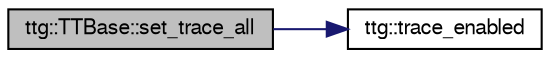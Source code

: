 digraph "ttg::TTBase::set_trace_all"
{
 // LATEX_PDF_SIZE
  edge [fontname="FreeSans",fontsize="10",labelfontname="FreeSans",labelfontsize="10"];
  node [fontname="FreeSans",fontsize="10",shape=record];
  rankdir="LR";
  Node1 [label="ttg::TTBase::set_trace_all",height=0.2,width=0.4,color="black", fillcolor="grey75", style="filled", fontcolor="black",tooltip=" "];
  Node1 -> Node2 [color="midnightblue",fontsize="10",style="solid",fontname="FreeSans"];
  Node2 [label="ttg::trace_enabled",height=0.2,width=0.4,color="black", fillcolor="white", style="filled",URL="$namespacettg.html#afbdd9c742be395e0746fdbc26c7d55cc",tooltip="returns whether tracing was enabled at configure time"];
}
